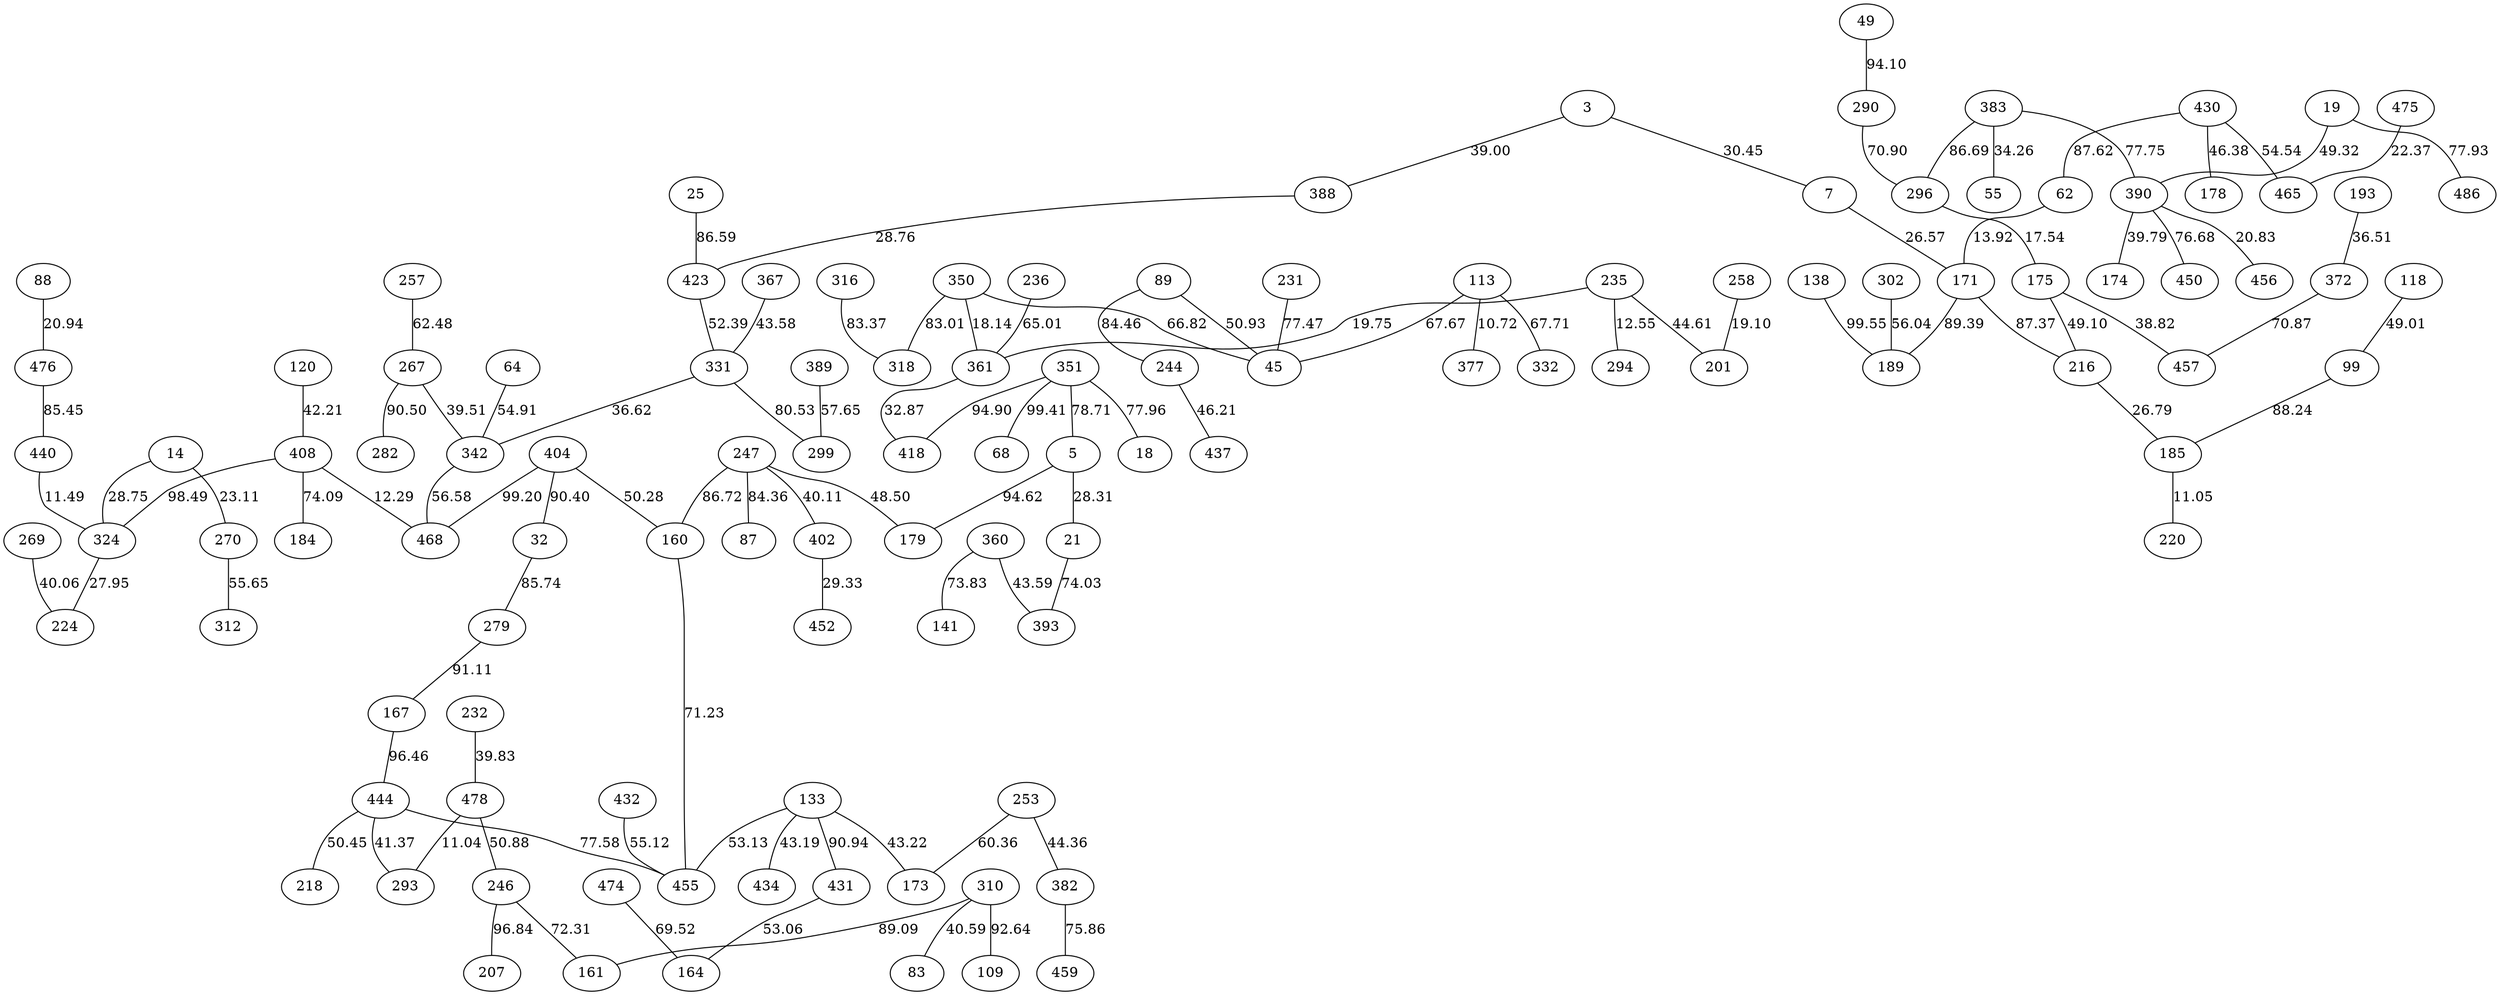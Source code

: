 graph G{
88--476 [label=20.94];
89--244 [label=84.46];
89--45 [label=50.93];
193--372 [label=36.51];
350--361 [label=18.14];
350--45 [label=66.82];
350--318 [label=83.01];
351--418 [label=94.90];
351--5 [label=78.71];
351--18 [label=77.96];
351--68 [label=99.41];
231--45 [label=77.47];
474--164 [label=69.52];
232--478 [label=39.83];
475--465 [label=22.37];
476--440 [label=85.45];
113--377 [label=10.72];
113--45 [label=67.67];
113--332 [label=67.71];
235--294 [label=12.55];
235--361 [label=19.75];
235--201 [label=44.61];
478--293 [label=11.04];
478--246 [label=50.88];
236--361 [label=65.01];
118--99 [label=49.01];
99--185 [label=88.24];
14--324 [label=28.75];
14--270 [label=23.11];
19--486 [label=77.93];
19--390 [label=49.32];
360--141 [label=73.83];
360--393 [label=43.59];
361--418 [label=32.87];
120--408 [label=42.21];
244--437 [label=46.21];
3--388 [label=39.00];
3--7 [label=30.45];
367--331 [label=43.58];
246--207 [label=96.84];
246--161 [label=72.31];
247--160 [label=86.72];
247--402 [label=40.11];
247--179 [label=48.50];
247--87 [label=84.36];
5--179 [label=94.62];
5--21 [label=28.31];
402--452 [label=29.33];
7--171 [label=26.57];
404--32 [label=90.40];
404--468 [label=99.20];
404--160 [label=50.28];
408--184 [label=74.09];
408--468 [label=12.29];
408--324 [label=98.49];
21--393 [label=74.03];
25--423 [label=86.59];
372--457 [label=70.87];
253--382 [label=44.36];
253--173 [label=60.36];
133--434 [label=43.19];
133--431 [label=90.94];
133--173 [label=43.22];
133--455 [label=53.13];
257--267 [label=62.48];
258--201 [label=19.10];
138--189 [label=99.55];
32--279 [label=85.74];
382--459 [label=75.86];
383--55 [label=34.26];
383--296 [label=86.69];
383--390 [label=77.75];
388--423 [label=28.76];
267--342 [label=39.51];
267--282 [label=90.50];
389--299 [label=57.65];
269--224 [label=40.06];
423--331 [label=52.39];
302--189 [label=56.04];
49--290 [label=94.10];
390--174 [label=39.79];
390--450 [label=76.68];
390--456 [label=20.83];
270--312 [label=55.65];
430--178 [label=46.38];
430--465 [label=54.54];
430--62 [label=87.62];
431--164 [label=53.06];
310--109 [label=92.64];
310--161 [label=89.09];
310--83 [label=40.59];
432--455 [label=55.12];
279--167 [label=91.11];
316--318 [label=83.37];
160--455 [label=71.23];
440--324 [label=11.49];
167--444 [label=96.46];
444--218 [label=50.45];
444--455 [label=77.58];
444--293 [label=41.37];
324--224 [label=27.95];
62--171 [label=13.92];
64--342 [label=54.91];
290--296 [label=70.90];
171--189 [label=89.39];
171--216 [label=87.37];
296--175 [label=17.54];
175--457 [label=38.82];
175--216 [label=49.10];
331--299 [label=80.53];
331--342 [label=36.62];
216--185 [label=26.79];
185--220 [label=11.05];
342--468 [label=56.58];
}